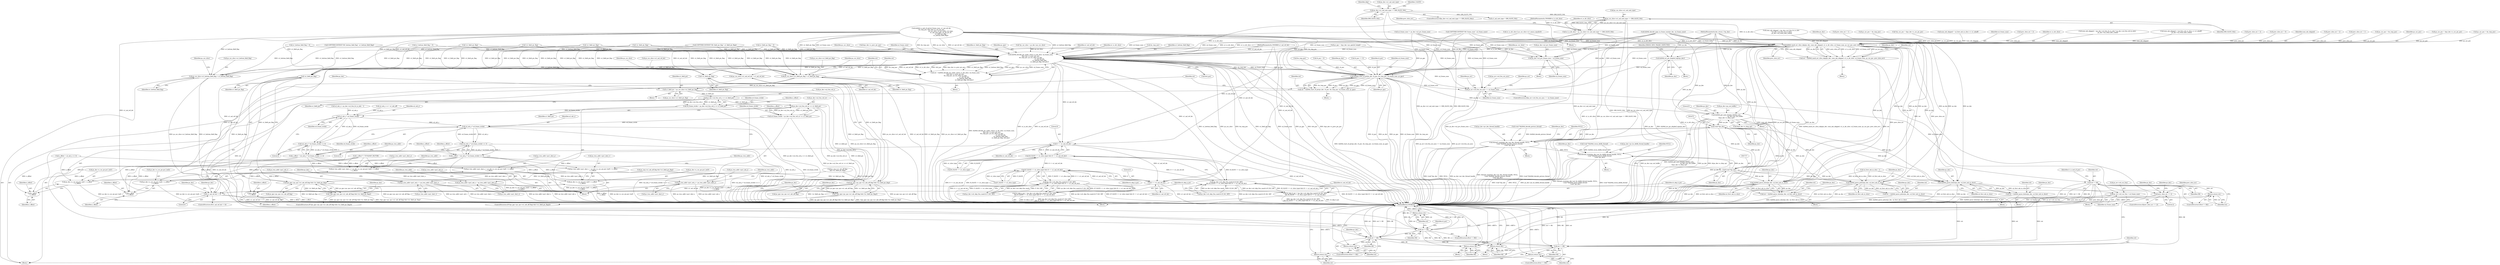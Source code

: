 digraph "0_Android_6c327afb263837bc90760c55c6605b26161a4eb9_0@pointer" {
"1000993" [label="(Call,ps_cur_slice->u1_nal_unit_type == IDR_SLICE_NAL)"];
"1000312" [label="(Call,ps_dec->u1_nal_unit_type == IDR_SLICE_NAL)"];
"1000991" [label="(Call,u1_is_idr_slice = ps_cur_slice->u1_nal_unit_type == IDR_SLICE_NAL)"];
"1001139" [label="(Call,ih264d_mark_err_slice_skip(ps_dec, num_mb_skipped, u1_is_idr_slice, u2_frame_num, ps_cur_poc, prev_slice_err))"];
"1001137" [label="(Call,ret = ih264d_mark_err_slice_skip(ps_dec, num_mb_skipped, u1_is_idr_slice, u2_frame_num, ps_cur_poc, prev_slice_err))"];
"1001222" [label="(Call,ret != OK)"];
"1001225" [label="(Return,return ret;)"];
"1001393" [label="(Call,ret != OK)"];
"1001396" [label="(Return,return ret;)"];
"1001606" [label="(Call,ret != OK)"];
"1001609" [label="(Return,return ret;)"];
"1001857" [label="(Return,return OK;)"];
"1001874" [label="(Return,return OK;)"];
"1002517" [label="(Call,ret != OK)"];
"1002520" [label="(Return,return ret;)"];
"1002604" [label="(Return,return ret;)"];
"1001177" [label="(Call,prev_slice_err == 2)"];
"1001217" [label="(Call,ih264d_err_pic_dispbuf_mgr(ps_dec))"];
"1001270" [label="(Call,ps_dec->u2_prv_frame_num = u2_frame_num)"];
"1001376" [label="(Call,ih264d_decode_pic_order_cnt(u1_is_idr_slice, u2_frame_num,\n &ps_dec->s_prev_pic_poc,\n &s_tmp_poc, ps_cur_slice, ps_pps,\n                                          u1_nal_ref_idc,\n                                          u1_bottom_field_flag,\n                                          u1_field_pic_flag, &i4_poc))"];
"1001374" [label="(Call,ret = ih264d_decode_pic_order_cnt(u1_is_idr_slice, u2_frame_num,\n &ps_dec->s_prev_pic_poc,\n &s_tmp_poc, ps_cur_slice, ps_pps,\n                                          u1_nal_ref_idc,\n                                          u1_bottom_field_flag,\n                                          u1_field_pic_flag, &i4_poc))"];
"1001464" [label="(Call,ps_cur_slice->u1_field_pic_flag = u1_field_pic_flag)"];
"1001908" [label="(Call,u1_field_pic = ps_cur_slice->u1_field_pic_flag)"];
"1001969" [label="(Call,ps_dec->u2_frm_wd_y << u1_field_pic)"];
"1001967" [label="(Call,u4_frame_stride = ps_dec->u2_frm_wd_y << u1_field_pic)"];
"1001982" [label="(Call,u2_mb_y * u4_frame_stride)"];
"1001981" [label="(Call,(u2_mb_y * u4_frame_stride) << 4)"];
"1001979" [label="(Call,y_offset = (u2_mb_y * u4_frame_stride) << 4)"];
"1001986" [label="(Call,ps_trns_addr->pu1_dest_y = ps_dec->s_cur_pic.pu1_buf1 + x_offset\n + y_offset)"];
"1002045" [label="(Call,ps_trns_addr->pu1_mb_y = ps_trns_addr->pu1_dest_y)"];
"1001990" [label="(Call,ps_dec->s_cur_pic.pu1_buf1 + x_offset\n + y_offset)"];
"1001996" [label="(Call,x_offset\n + y_offset)"];
"1002012" [label="(Call,u2_mb_y * u4_frame_stride)"];
"1002011" [label="(Call,(u2_mb_y * u4_frame_stride) << 3)"];
"1002009" [label="(Call,y_offset = (u2_mb_y * u4_frame_stride) << 3)"];
"1002019" [label="(Call,ps_trns_addr->pu1_dest_u = ps_dec->s_cur_pic.pu1_buf2 + x_offset\n + y_offset)"];
"1002052" [label="(Call,ps_trns_addr->pu1_mb_u = ps_trns_addr->pu1_dest_u)"];
"1002023" [label="(Call,ps_dec->s_cur_pic.pu1_buf2 + x_offset\n + y_offset)"];
"1002029" [label="(Call,x_offset\n + y_offset)"];
"1002032" [label="(Call,ps_trns_addr->pu1_dest_v = ps_dec->s_cur_pic.pu1_buf3 + x_offset\n + y_offset)"];
"1002059" [label="(Call,ps_trns_addr->pu1_mb_v = ps_trns_addr->pu1_dest_v)"];
"1002036" [label="(Call,ps_dec->s_cur_pic.pu1_buf3 + x_offset\n + y_offset)"];
"1002042" [label="(Call,x_offset\n + y_offset)"];
"1002001" [label="(Call,ps_dec->u2_frm_wd_uv << u1_field_pic)"];
"1001999" [label="(Call,u4_frame_stride = ps_dec->u2_frm_wd_uv << u1_field_pic)"];
"1001469" [label="(Call,ps_cur_slice->u1_bottom_field_flag = u1_bottom_field_flag)"];
"1001496" [label="(Call,ps_cur_slice->u1_nal_ref_idc = u1_nal_ref_idc)"];
"1001562" [label="(Call,!u1_field_pic_flag)"];
"1001556" [label="(Call,(ps_pps->ps_sps->u1_mb_aff_flag) && (!u1_field_pic_flag))"];
"1001555" [label="(Call,!((ps_pps->ps_sps->u1_mb_aff_flag) && (!u1_field_pic_flag)))"];
"1001579" [label="(Call,!u1_field_pic_flag)"];
"1001573" [label="(Call,(ps_pps->ps_sps->u1_mb_aff_flag) && (!u1_field_pic_flag))"];
"1001572" [label="(Call,!((ps_pps->ps_sps->u1_mb_aff_flag) && (!u1_field_pic_flag)))"];
"1001598" [label="(Call,ih264d_start_of_pic(ps_dec, i4_poc, &s_tmp_poc, u2_frame_num, ps_pps))"];
"1001596" [label="(Call,ret = ih264d_start_of_pic(ps_dec, i4_poc, &s_tmp_poc, u2_frame_num, ps_pps))"];
"1001617" [label="(Call,ih264d_get_next_display_field(ps_dec,\n                                          ps_dec->ps_out_buffer,\n &(ps_dec->s_disp_op)))"];
"1001672" [label="(Call,(void *)ps_dec)"];
"1001664" [label="(Call,ithread_create(ps_dec->pv_dec_thread_handle, NULL,\n (void *)ih264d_decode_picture_thread,\n (void *)ps_dec))"];
"1001708" [label="(Call,ithread_create(ps_dec->pv_bs_deblk_thread_handle, NULL,\n (void *)ih264d_recon_deblk_thread,\n (void *)ps_dec))"];
"1001716" [label="(Call,(void *)ps_dec)"];
"1002421" [label="(Call,ih264d_parse_islice(ps_dec, u2_first_mb_in_slice))"];
"1002419" [label="(Call,ret = ih264d_parse_islice(ps_dec, u2_first_mb_in_slice))"];
"1002456" [label="(Call,ih264d_parse_pslice(ps_dec, u2_first_mb_in_slice))"];
"1002454" [label="(Call,ret = ih264d_parse_pslice(ps_dec, u2_first_mb_in_slice))"];
"1002490" [label="(Call,ih264d_parse_bslice(ps_dec, u2_first_mb_in_slice))"];
"1002488" [label="(Call,ret = ih264d_parse_bslice(ps_dec, u2_first_mb_in_slice))"];
"1001788" [label="(Call,ps_err->u4_frm_sei_sync == u2_frame_num)"];
"1001804" [label="(Call,ps_err->u4_cur_frm = u2_frame_num)"];
"1001824" [label="(Call,0 == u1_nal_ref_idc)"];
"1001820" [label="(Call,(B_SLICE == u1_slice_type) && (0 == u1_nal_ref_idc))"];
"1001814" [label="(Call,(ps_dec->u4_skip_frm_mask & B_SLC_BIT)\n && (B_SLICE == u1_slice_type) && (0 == u1_nal_ref_idc))"];
"1001812" [label="(Call,i4_skip_b_pic = (ps_dec->u4_skip_frm_mask & B_SLC_BIT)\n && (B_SLICE == u1_slice_type) && (0 == u1_nal_ref_idc))"];
"1001835" [label="(Call,(P_SLICE == u1_slice_type) && (0 == u1_nal_ref_idc))"];
"1001829" [label="(Call,(ps_dec->u4_skip_frm_mask & P_SLC_BIT)\n && (P_SLICE == u1_slice_type) && (0 == u1_nal_ref_idc))"];
"1001827" [label="(Call,i4_skip_p_pic = (ps_dec->u4_skip_frm_mask & P_SLC_BIT)\n && (P_SLICE == u1_slice_type) && (0 == u1_nal_ref_idc))"];
"1001839" [label="(Call,0 == u1_nal_ref_idc)"];
"1002523" [label="(Call,u1_nal_ref_idc != 0)"];
"1002421" [label="(Call,ih264d_parse_islice(ps_dec, u2_first_mb_in_slice))"];
"1001135" [label="(Identifier,prev_slice_err)"];
"1001809" [label="(Block,)"];
"1002489" [label="(Identifier,ret)"];
"1001947" [label="(Call,u2_mb_y <<= u1_mb_aff)"];
"1001500" [label="(Identifier,u1_nal_ref_idc)"];
"1001815" [label="(Call,ps_dec->u4_skip_frm_mask & B_SLC_BIT)"];
"1000906" [label="(Call,prev_slice_err = 0)"];
"1001387" [label="(Identifier,u1_nal_ref_idc)"];
"1001571" [label="(ControlStructure,if(!((ps_pps->ps_sps->u1_mb_aff_flag) && (!u1_field_pic_flag))))"];
"1002046" [label="(Call,ps_trns_addr->pu1_mb_y)"];
"1002423" [label="(Identifier,u2_first_mb_in_slice)"];
"1001228" [label="(Identifier,i1_is_end_of_poc)"];
"1002013" [label="(Identifier,u2_mb_y)"];
"1001579" [label="(Call,!u1_field_pic_flag)"];
"1001789" [label="(Call,ps_err->u4_frm_sei_sync)"];
"1002017" [label="(Identifier,x_offset)"];
"1000176" [label="(Call,i4_poc = 0)"];
"1000316" [label="(Identifier,IDR_SLICE_NAL)"];
"1001825" [label="(Literal,0)"];
"1001225" [label="(Return,return ret;)"];
"1001804" [label="(Call,ps_err->u4_cur_frm = u2_frame_num)"];
"1001617" [label="(Call,ih264d_get_next_display_field(ps_dec,\n                                          ps_dec->ps_out_buffer,\n &(ps_dec->s_disp_op)))"];
"1002458" [label="(Identifier,u2_first_mb_in_slice)"];
"1001556" [label="(Call,(ps_pps->ps_sps->u1_mb_aff_flag) && (!u1_field_pic_flag))"];
"1001071" [label="(Call,!u1_field_pic_flag)"];
"1001875" [label="(Identifier,OK)"];
"1001836" [label="(Call,P_SLICE == u1_slice_type)"];
"1001217" [label="(Call,ih264d_err_pic_dispbuf_mgr(ps_dec))"];
"1001908" [label="(Call,u1_field_pic = ps_cur_slice->u1_field_pic_flag)"];
"1001998" [label="(Identifier,y_offset)"];
"1001191" [label="(Identifier,ps_dec)"];
"1001503" [label="(Identifier,ps_cur_slice)"];
"1002036" [label="(Call,ps_dec->s_cur_pic.pu1_buf3 + x_offset\n + y_offset)"];
"1002044" [label="(Identifier,y_offset)"];
"1001377" [label="(Identifier,u1_is_idr_slice)"];
"1001179" [label="(Literal,2)"];
"1002009" [label="(Call,y_offset = (u2_mb_y * u4_frame_stride) << 3)"];
"1002516" [label="(ControlStructure,if(ret != OK))"];
"1000319" [label="(Identifier,skip)"];
"1001141" [label="(Identifier,num_mb_skipped)"];
"1000507" [label="(Call,u1_is_idr_slice || ps_cur_slice->u1_mmco_equalto5)"];
"1001106" [label="(Call,prev_slice_err = 2)"];
"1001009" [label="(Call,prev_slice_err = 1)"];
"1001374" [label="(Call,ret = ih264d_decode_pic_order_cnt(u1_is_idr_slice, u2_frame_num,\n &ps_dec->s_prev_pic_poc,\n &s_tmp_poc, ps_cur_slice, ps_pps,\n                                          u1_nal_ref_idc,\n                                          u1_bottom_field_flag,\n                                          u1_field_pic_flag, &i4_poc))"];
"1001596" [label="(Call,ret = ih264d_start_of_pic(ps_dec, i4_poc, &s_tmp_poc, u2_frame_num, ps_pps))"];
"1001913" [label="(Block,)"];
"1002045" [label="(Call,ps_trns_addr->pu1_mb_y = ps_trns_addr->pu1_dest_y)"];
"1001091" [label="(Call,ps_cur_poc = &s_tmp_poc)"];
"1001177" [label="(Call,prev_slice_err == 2)"];
"1001839" [label="(Call,0 == u1_nal_ref_idc)"];
"1002605" [label="(Identifier,ret)"];
"1002454" [label="(Call,ret = ih264d_parse_pslice(ps_dec, u2_first_mb_in_slice))"];
"1002023" [label="(Call,ps_dec->s_cur_pic.pu1_buf2 + x_offset\n + y_offset)"];
"1002030" [label="(Identifier,x_offset)"];
"1002016" [label="(Call,x_offset *= YUV420SP_FACTOR)"];
"1002031" [label="(Identifier,y_offset)"];
"1001597" [label="(Identifier,ret)"];
"1001813" [label="(Identifier,i4_skip_b_pic)"];
"1001821" [label="(Call,B_SLICE == u1_slice_type)"];
"1002037" [label="(Call,ps_dec->s_cur_pic.pu1_buf3)"];
"1002606" [label="(MethodReturn,WORD32)"];
"1001574" [label="(Call,ps_pps->ps_sps->u1_mb_aff_flag)"];
"1001792" [label="(Identifier,u2_frame_num)"];
"1001609" [label="(Return,return ret;)"];
"1001599" [label="(Identifier,ps_dec)"];
"1001277" [label="(Identifier,ps_cur_slice)"];
"1001990" [label="(Call,ps_dec->s_cur_pic.pu1_buf1 + x_offset\n + y_offset)"];
"1002033" [label="(Call,ps_trns_addr->pu1_dest_v)"];
"1001718" [label="(Identifier,ps_dec)"];
"1001573" [label="(Call,(ps_pps->ps_sps->u1_mb_aff_flag) && (!u1_field_pic_flag))"];
"1001982" [label="(Call,u2_mb_y * u4_frame_stride)"];
"1002043" [label="(Identifier,x_offset)"];
"1000313" [label="(Call,ps_dec->u1_nal_unit_type)"];
"1001144" [label="(Identifier,ps_cur_poc)"];
"1001861" [label="(Block,)"];
"1002518" [label="(Identifier,ret)"];
"1000524" [label="(Call,ih264d_decode_gaps_in_frame_num(ps_dec, u2_frame_num))"];
"1001604" [label="(Identifier,ps_pps)"];
"1001628" [label="(Literal,0)"];
"1000985" [label="(Call,ps_cur_poc = &ps_dec->s_cur_pic_poc)"];
"1001373" [label="(Block,)"];
"1001672" [label="(Call,(void *)ps_dec)"];
"1001985" [label="(Literal,4)"];
"1001017" [label="(Call,ps_cur_poc = &s_tmp_poc)"];
"1001078" [label="(Call,num_mb_skipped = (ps_dec->u2_frm_ht_in_mbs\n * ps_dec->u2_frm_wd_in_mbs)\n - ps_dec->u2_total_mbs_coded)"];
"1000311" [label="(ControlStructure,if(ps_dec->u1_nal_unit_type == IDR_SLICE_NAL))"];
"1002069" [label="(Identifier,ps_dec)"];
"1002461" [label="(Identifier,ps_dec)"];
"1001826" [label="(Identifier,u1_nal_ref_idc)"];
"1001473" [label="(Identifier,u1_bottom_field_flag)"];
"1001562" [label="(Call,!u1_field_pic_flag)"];
"1002525" [label="(Literal,0)"];
"1001223" [label="(Identifier,ret)"];
"1001979" [label="(Call,y_offset = (u2_mb_y * u4_frame_stride) << 4)"];
"1001709" [label="(Call,ps_dec->pv_bs_deblk_thread_handle)"];
"1002551" [label="(Identifier,ps_dec)"];
"1001780" [label="(Block,)"];
"1001788" [label="(Call,ps_err->u4_frm_sei_sync == u2_frame_num)"];
"1001830" [label="(Call,ps_dec->u4_skip_frm_mask & P_SLC_BIT)"];
"1001271" [label="(Call,ps_dec->u2_prv_frame_num)"];
"1001606" [label="(Call,ret != OK)"];
"1001383" [label="(Call,&s_tmp_poc)"];
"1001999" [label="(Call,u4_frame_stride = ps_dec->u2_frm_wd_uv << u1_field_pic)"];
"1001708" [label="(Call,ithread_create(ps_dec->pv_bs_deblk_thread_handle, NULL,\n (void *)ih264d_recon_deblk_thread,\n (void *)ps_dec))"];
"1001216" [label="(Block,)"];
"1001496" [label="(Call,ps_cur_slice->u1_nal_ref_idc = u1_nal_ref_idc)"];
"1001664" [label="(Call,ithread_create(ps_dec->pv_dec_thread_handle, NULL,\n (void *)ih264d_decode_picture_thread,\n (void *)ps_dec))"];
"1000156" [label="(MethodParameterIn,UWORD8 u1_nal_ref_idc)"];
"1000655" [label="(Call,u1_bottom_field_flag = 0)"];
"1001618" [label="(Identifier,ps_dec)"];
"1002049" [label="(Call,ps_trns_addr->pu1_dest_y)"];
"1001140" [label="(Identifier,ps_dec)"];
"1001390" [label="(Call,&i4_poc)"];
"1000904" [label="(Call,!u1_field_pic_flag)"];
"1002024" [label="(Call,ps_dec->s_cur_pic.pu1_buf2)"];
"1000947" [label="(Call,prev_slice_err = 1)"];
"1001983" [label="(Identifier,u2_mb_y)"];
"1001118" [label="(Call,ps_cur_poc = &s_tmp_poc)"];
"1001563" [label="(Identifier,u1_field_pic_flag)"];
"1001393" [label="(Call,ret != OK)"];
"1002001" [label="(Call,ps_dec->u2_frm_wd_uv << u1_field_pic)"];
"1001981" [label="(Call,(u2_mb_y * u4_frame_stride) << 4)"];
"1001067" [label="(Call,ps_seq->u1_mb_aff_flag\n && (!u1_field_pic_flag))"];
"1000918" [label="(Call,u2_frame_num != ps_dec->u2_prv_frame_num)"];
"1002239" [label="(Call,u2_first_mb_in_slice - 1)"];
"1001176" [label="(ControlStructure,if(prev_slice_err == 2))"];
"1001894" [label="(Block,)"];
"1001980" [label="(Identifier,y_offset)"];
"1001149" [label="(Identifier,ps_dec)"];
"1002524" [label="(Identifier,u1_nal_ref_idc)"];
"1002053" [label="(Call,ps_trns_addr->pu1_mb_u)"];
"1002492" [label="(Identifier,u2_first_mb_in_slice)"];
"1001835" [label="(Call,(P_SLICE == u1_slice_type) && (0 == u1_nal_ref_idc))"];
"1001145" [label="(Identifier,prev_slice_err)"];
"1002010" [label="(Identifier,y_offset)"];
"1000652" [label="(Call,u1_field_pic_flag = 0)"];
"1001410" [label="(Call,i4_poc == 0)"];
"1001139" [label="(Call,ih264d_mark_err_slice_skip(ps_dec, num_mb_skipped, u1_is_idr_slice, u2_frame_num, ps_cur_poc, prev_slice_err))"];
"1002032" [label="(Call,ps_trns_addr->pu1_dest_v = ps_dec->s_cur_pic.pu1_buf3 + x_offset\n + y_offset)"];
"1002029" [label="(Call,x_offset\n + y_offset)"];
"1001677" [label="(Identifier,ps_dec)"];
"1001400" [label="(Identifier,i4_poc)"];
"1002519" [label="(Identifier,OK)"];
"1001566" [label="(Identifier,ps_dec)"];
"1000813" [label="(Call,!u1_field_pic_flag)"];
"1002056" [label="(Call,ps_trns_addr->pu1_dest_u)"];
"1001270" [label="(Call,ps_dec->u2_prv_frame_num = u2_frame_num)"];
"1001376" [label="(Call,ih264d_decode_pic_order_cnt(u1_is_idr_slice, u2_frame_num,\n &ps_dec->s_prev_pic_poc,\n &s_tmp_poc, ps_cur_slice, ps_pps,\n                                          u1_nal_ref_idc,\n                                          u1_bottom_field_flag,\n                                          u1_field_pic_flag, &i4_poc))"];
"1000994" [label="(Call,ps_cur_slice->u1_nal_unit_type)"];
"1002015" [label="(Literal,3)"];
"1001470" [label="(Call,ps_cur_slice->u1_bottom_field_flag)"];
"1000900" [label="(Call,ps_seq->u1_mb_aff_flag && (!u1_field_pic_flag))"];
"1001572" [label="(Call,!((ps_pps->ps_sps->u1_mb_aff_flag) && (!u1_field_pic_flag)))"];
"1002488" [label="(Call,ret = ih264d_parse_bslice(ps_dec, u2_first_mb_in_slice))"];
"1001668" [label="(Identifier,NULL)"];
"1002428" [label="(Identifier,ps_dec)"];
"1001226" [label="(Identifier,ret)"];
"1001957" [label="(Call,u2_mb_y > ps_dec->u2_frm_ht_in_mbs - 1)"];
"1002059" [label="(Call,ps_trns_addr->pu1_mb_v = ps_trns_addr->pu1_dest_v)"];
"1001388" [label="(Identifier,u1_bottom_field_flag)"];
"1001600" [label="(Identifier,i4_poc)"];
"1001610" [label="(Identifier,ret)"];
"1001986" [label="(Call,ps_trns_addr->pu1_dest_y = ps_dec->s_cur_pic.pu1_buf1 + x_offset\n + y_offset)"];
"1001969" [label="(Call,ps_dec->u2_frm_wd_y << u1_field_pic)"];
"1001385" [label="(Identifier,ps_cur_slice)"];
"1001468" [label="(Identifier,u1_field_pic_flag)"];
"1002005" [label="(Identifier,u1_field_pic)"];
"1001665" [label="(Call,ps_dec->pv_dec_thread_handle)"];
"1001605" [label="(ControlStructure,if(ret != OK))"];
"1002521" [label="(Identifier,ret)"];
"1002419" [label="(Call,ret = ih264d_parse_islice(ps_dec, u2_first_mb_in_slice))"];
"1000638" [label="(Call,COPYTHECONTEXT(\"SH: bottom_field_flag\", u1_bottom_field_flag))"];
"1002495" [label="(Identifier,ps_dec)"];
"1001607" [label="(Identifier,ret)"];
"1001622" [label="(Call,&(ps_dec->s_disp_op))"];
"1002491" [label="(Identifier,ps_dec)"];
"1002522" [label="(ControlStructure,if(u1_nal_ref_idc != 0))"];
"1000753" [label="(Call,!u1_field_pic_flag)"];
"1001616" [label="(Block,)"];
"1001619" [label="(Call,ps_dec->ps_out_buffer)"];
"1001465" [label="(Call,ps_cur_slice->u1_field_pic_flag)"];
"1000475" [label="(Call,*ps_cur_poc = &ps_dec->s_cur_pic_poc)"];
"1001805" [label="(Call,ps_err->u4_cur_frm)"];
"1001497" [label="(Call,ps_cur_slice->u1_nal_ref_idc)"];
"1002531" [label="(Identifier,ps_dec)"];
"1001269" [label="(Block,)"];
"1000412" [label="(Call,ps_pps = &ps_dec->ps_pps[u4_temp])"];
"1001975" [label="(Identifier,x_offset)"];
"1001012" [label="(Call,num_mb_skipped = u2_first_mb_in_slice << u1_mbaff)"];
"1001910" [label="(Call,ps_cur_slice->u1_field_pic_flag)"];
"1000671" [label="(Call,u1_nal_unit_type = IDR_SLICE_NAL)"];
"1001974" [label="(Call,x_offset = u2_mb_x << 4)"];
"1001379" [label="(Call,&ps_dec->s_prev_pic_poc)"];
"1000621" [label="(Call,u1_bottom_field_flag = 0)"];
"1001702" [label="(Block,)"];
"1001968" [label="(Identifier,u4_frame_stride)"];
"1001476" [label="(Identifier,ps_cur_slice)"];
"1001274" [label="(Identifier,u2_frame_num)"];
"1000312" [label="(Call,ps_dec->u1_nal_unit_type == IDR_SLICE_NAL)"];
"1001984" [label="(Identifier,u4_frame_stride)"];
"1001824" [label="(Call,0 == u1_nal_ref_idc)"];
"1001796" [label="(Identifier,ps_err)"];
"1000454" [label="(Call,COPYTHECONTEXT(\"SH: frame_num\", u2_frame_num))"];
"1001874" [label="(Return,return OK;)"];
"1001829" [label="(Call,(ps_dec->u4_skip_frm_mask & P_SLC_BIT)\n && (P_SLICE == u1_slice_type) && (0 == u1_nal_ref_idc))"];
"1000330" [label="(Identifier,I_SLICE)"];
"1001580" [label="(Identifier,u1_field_pic_flag)"];
"1001138" [label="(Identifier,ret)"];
"1001378" [label="(Identifier,u2_frame_num)"];
"1001583" [label="(Identifier,ps_dec)"];
"1001712" [label="(Identifier,NULL)"];
"1002446" [label="(Block,)"];
"1001991" [label="(Call,ps_dec->s_cur_pic.pu1_buf1)"];
"1001608" [label="(Identifier,OK)"];
"1002052" [label="(Call,ps_trns_addr->pu1_mb_u = ps_trns_addr->pu1_dest_u)"];
"1002422" [label="(Identifier,ps_dec)"];
"1002455" [label="(Identifier,ret)"];
"1002034" [label="(Identifier,ps_trns_addr)"];
"1002420" [label="(Identifier,ret)"];
"1001663" [label="(Block,)"];
"1001721" [label="(Identifier,ps_dec)"];
"1001828" [label="(Identifier,i4_skip_p_pic)"];
"1001841" [label="(Identifier,u1_nal_ref_idc)"];
"1001970" [label="(Call,ps_dec->u2_frm_wd_y)"];
"1002012" [label="(Call,u2_mb_y * u4_frame_stride)"];
"1002457" [label="(Identifier,ps_dec)"];
"1001595" [label="(Block,)"];
"1001603" [label="(Identifier,u2_frame_num)"];
"1001143" [label="(Identifier,u2_frame_num)"];
"1002000" [label="(Identifier,u4_frame_stride)"];
"1002020" [label="(Call,ps_trns_addr->pu1_dest_u)"];
"1001588" [label="(Identifier,ps_dec)"];
"1001909" [label="(Identifier,u1_field_pic)"];
"1000952" [label="(Call,prev_slice_err = 2)"];
"1001787" [label="(ControlStructure,if(ps_err->u4_frm_sei_sync == u2_frame_num))"];
"1001808" [label="(Identifier,u2_frame_num)"];
"1001812" [label="(Call,i4_skip_b_pic = (ps_dec->u4_skip_frm_mask & B_SLC_BIT)\n && (B_SLICE == u1_slice_type) && (0 == u1_nal_ref_idc))"];
"1001392" [label="(ControlStructure,if(ret != OK))"];
"1001137" [label="(Call,ret = ih264d_mark_err_slice_skip(ps_dec, num_mb_skipped, u1_is_idr_slice, u2_frame_num, ps_cur_poc, prev_slice_err))"];
"1001557" [label="(Call,ps_pps->ps_sps->u1_mb_aff_flag)"];
"1001973" [label="(Identifier,u1_field_pic)"];
"1001220" [label="(Identifier,ERROR_NEW_FRAME_EXPECTED)"];
"1002007" [label="(Identifier,x_offset)"];
"1001142" [label="(Identifier,u1_is_idr_slice)"];
"1002054" [label="(Identifier,ps_trns_addr)"];
"1001806" [label="(Identifier,ps_err)"];
"1001395" [label="(Identifier,OK)"];
"1002517" [label="(Call,ret != OK)"];
"1001997" [label="(Identifier,x_offset)"];
"1001469" [label="(Call,ps_cur_slice->u1_bottom_field_flag = u1_bottom_field_flag)"];
"1001713" [label="(Call,(void *)ih264d_recon_deblk_thread)"];
"1001827" [label="(Call,i4_skip_p_pic = (ps_dec->u4_skip_frm_mask & P_SLC_BIT)\n && (P_SLICE == u1_slice_type) && (0 == u1_nal_ref_idc))"];
"1001843" [label="(Identifier,i4_skip_b_pic)"];
"1001136" [label="(Block,)"];
"1001840" [label="(Literal,0)"];
"1000992" [label="(Identifier,u1_is_idr_slice)"];
"1001221" [label="(ControlStructure,if(ret != OK))"];
"1000155" [label="(MethodParameterIn,UWORD8 u1_is_idr_slice)"];
"1002060" [label="(Call,ps_trns_addr->pu1_mb_v)"];
"1002490" [label="(Call,ih264d_parse_bslice(ps_dec, u2_first_mb_in_slice))"];
"1002002" [label="(Call,ps_dec->u2_frm_wd_uv)"];
"1001464" [label="(Call,ps_cur_slice->u1_field_pic_flag = u1_field_pic_flag)"];
"1001716" [label="(Call,(void *)ps_dec)"];
"1001178" [label="(Identifier,prev_slice_err)"];
"1000618" [label="(Call,COPYTHECONTEXT(\"SH: field_pic_flag\", u1_field_pic_flag))"];
"1000991" [label="(Call,u1_is_idr_slice = ps_cur_slice->u1_nal_unit_type == IDR_SLICE_NAL)"];
"1000972" [label="(Call,num_mb_skipped = (ps_dec->u2_frm_ht_in_mbs * ps_dec->u2_frm_wd_in_mbs)\n - ps_dec->u2_total_mbs_coded)"];
"1001555" [label="(Call,!((ps_pps->ps_sps->u1_mb_aff_flag) && (!u1_field_pic_flag)))"];
"1001814" [label="(Call,(ps_dec->u4_skip_frm_mask & B_SLC_BIT)\n && (B_SLICE == u1_slice_type) && (0 == u1_nal_ref_idc))"];
"1001224" [label="(Identifier,OK)"];
"1000157" [label="(MethodParameterIn,dec_struct_t *ps_dec)"];
"1000873" [label="(Call,ih264d_is_end_of_pic(u2_frame_num, u1_nal_ref_idc,\n &s_tmp_poc, &ps_dec->s_cur_pic_poc,\n                                            ps_cur_slice, u1_pic_order_cnt_type,\n                                            u1_nal_unit_type, u4_idr_pic_id,\n                                            u1_field_pic_flag,\n                                            u1_bottom_field_flag))"];
"1001598" [label="(Call,ih264d_start_of_pic(ps_dec, i4_poc, &s_tmp_poc, u2_frame_num, ps_pps))"];
"1001109" [label="(Call,num_mb_skipped = (u2_first_mb_in_slice << u1_mbaff)\n - ps_dec->u2_total_mbs_coded)"];
"1001858" [label="(Identifier,OK)"];
"1001920" [label="(Identifier,ps_dec)"];
"1001674" [label="(Identifier,ps_dec)"];
"1002047" [label="(Identifier,ps_trns_addr)"];
"1001218" [label="(Identifier,ps_dec)"];
"1001389" [label="(Identifier,u1_field_pic_flag)"];
"1001987" [label="(Call,ps_trns_addr->pu1_dest_y)"];
"1000158" [label="(Block,)"];
"1000993" [label="(Call,ps_cur_slice->u1_nal_unit_type == IDR_SLICE_NAL)"];
"1001183" [label="(Identifier,ps_dec)"];
"1002019" [label="(Call,ps_trns_addr->pu1_dest_u = ps_dec->s_cur_pic.pu1_buf2 + x_offset\n + y_offset)"];
"1001613" [label="(Identifier,ps_dec)"];
"1002456" [label="(Call,ih264d_parse_pslice(ps_dec, u2_first_mb_in_slice))"];
"1002014" [label="(Identifier,u4_frame_stride)"];
"1002523" [label="(Call,u1_nal_ref_idc != 0)"];
"1002042" [label="(Call,x_offset\n + y_offset)"];
"1001075" [label="(Call,prev_slice_err = 2)"];
"1001857" [label="(Return,return OK;)"];
"1001988" [label="(Identifier,ps_trns_addr)"];
"1001375" [label="(Identifier,ret)"];
"1001222" [label="(Call,ret != OK)"];
"1001554" [label="(ControlStructure,if(!((ps_pps->ps_sps->u1_mb_aff_flag) && (!u1_field_pic_flag))))"];
"1001844" [label="(Block,)"];
"1001820" [label="(Call,(B_SLICE == u1_slice_type) && (0 == u1_nal_ref_idc))"];
"1002061" [label="(Identifier,ps_trns_addr)"];
"1001601" [label="(Call,&s_tmp_poc)"];
"1000997" [label="(Identifier,IDR_SLICE_NAL)"];
"1002604" [label="(Return,return ret;)"];
"1002411" [label="(Block,)"];
"1002063" [label="(Call,ps_trns_addr->pu1_dest_v)"];
"1002011" [label="(Call,(u2_mb_y * u4_frame_stride) << 3)"];
"1001471" [label="(Identifier,ps_cur_slice)"];
"1001669" [label="(Call,(void *)ih264d_decode_picture_thread)"];
"1001386" [label="(Identifier,ps_pps)"];
"1001967" [label="(Call,u4_frame_stride = ps_dec->u2_frm_wd_y << u1_field_pic)"];
"1001996" [label="(Call,x_offset\n + y_offset)"];
"1001397" [label="(Identifier,ret)"];
"1001396" [label="(Return,return ret;)"];
"1002520" [label="(Return,return ret;)"];
"1000168" [label="(Call,*ps_cur_slice = ps_dec->ps_cur_slice)"];
"1002480" [label="(Block,)"];
"1000936" [label="(Block,)"];
"1001394" [label="(Identifier,ret)"];
"1000993" -> "1000991"  [label="AST: "];
"1000993" -> "1000997"  [label="CFG: "];
"1000994" -> "1000993"  [label="AST: "];
"1000997" -> "1000993"  [label="AST: "];
"1000991" -> "1000993"  [label="CFG: "];
"1000993" -> "1002606"  [label="DDG: IDR_SLICE_NAL"];
"1000993" -> "1002606"  [label="DDG: ps_cur_slice->u1_nal_unit_type"];
"1000993" -> "1000991"  [label="DDG: ps_cur_slice->u1_nal_unit_type"];
"1000993" -> "1000991"  [label="DDG: IDR_SLICE_NAL"];
"1000312" -> "1000993"  [label="DDG: IDR_SLICE_NAL"];
"1000312" -> "1000311"  [label="AST: "];
"1000312" -> "1000316"  [label="CFG: "];
"1000313" -> "1000312"  [label="AST: "];
"1000316" -> "1000312"  [label="AST: "];
"1000319" -> "1000312"  [label="CFG: "];
"1000330" -> "1000312"  [label="CFG: "];
"1000312" -> "1002606"  [label="DDG: ps_dec->u1_nal_unit_type == IDR_SLICE_NAL"];
"1000312" -> "1002606"  [label="DDG: IDR_SLICE_NAL"];
"1000312" -> "1002606"  [label="DDG: ps_dec->u1_nal_unit_type"];
"1000312" -> "1000671"  [label="DDG: IDR_SLICE_NAL"];
"1000991" -> "1000936"  [label="AST: "];
"1000992" -> "1000991"  [label="AST: "];
"1001135" -> "1000991"  [label="CFG: "];
"1000991" -> "1002606"  [label="DDG: ps_cur_slice->u1_nal_unit_type == IDR_SLICE_NAL"];
"1000991" -> "1002606"  [label="DDG: u1_is_idr_slice"];
"1000155" -> "1000991"  [label="DDG: u1_is_idr_slice"];
"1000991" -> "1001139"  [label="DDG: u1_is_idr_slice"];
"1000991" -> "1001376"  [label="DDG: u1_is_idr_slice"];
"1001139" -> "1001137"  [label="AST: "];
"1001139" -> "1001145"  [label="CFG: "];
"1001140" -> "1001139"  [label="AST: "];
"1001141" -> "1001139"  [label="AST: "];
"1001142" -> "1001139"  [label="AST: "];
"1001143" -> "1001139"  [label="AST: "];
"1001144" -> "1001139"  [label="AST: "];
"1001145" -> "1001139"  [label="AST: "];
"1001137" -> "1001139"  [label="CFG: "];
"1001139" -> "1002606"  [label="DDG: ps_dec"];
"1001139" -> "1002606"  [label="DDG: prev_slice_err"];
"1001139" -> "1002606"  [label="DDG: u1_is_idr_slice"];
"1001139" -> "1002606"  [label="DDG: num_mb_skipped"];
"1001139" -> "1002606"  [label="DDG: ps_cur_poc"];
"1001139" -> "1002606"  [label="DDG: u2_frame_num"];
"1001139" -> "1001137"  [label="DDG: prev_slice_err"];
"1001139" -> "1001137"  [label="DDG: u1_is_idr_slice"];
"1001139" -> "1001137"  [label="DDG: u2_frame_num"];
"1001139" -> "1001137"  [label="DDG: ps_cur_poc"];
"1001139" -> "1001137"  [label="DDG: num_mb_skipped"];
"1001139" -> "1001137"  [label="DDG: ps_dec"];
"1000524" -> "1001139"  [label="DDG: ps_dec"];
"1000524" -> "1001139"  [label="DDG: u2_frame_num"];
"1000157" -> "1001139"  [label="DDG: ps_dec"];
"1001109" -> "1001139"  [label="DDG: num_mb_skipped"];
"1000972" -> "1001139"  [label="DDG: num_mb_skipped"];
"1001012" -> "1001139"  [label="DDG: num_mb_skipped"];
"1001078" -> "1001139"  [label="DDG: num_mb_skipped"];
"1000507" -> "1001139"  [label="DDG: u1_is_idr_slice"];
"1000155" -> "1001139"  [label="DDG: u1_is_idr_slice"];
"1000873" -> "1001139"  [label="DDG: u2_frame_num"];
"1000918" -> "1001139"  [label="DDG: u2_frame_num"];
"1000454" -> "1001139"  [label="DDG: u2_frame_num"];
"1001091" -> "1001139"  [label="DDG: ps_cur_poc"];
"1000985" -> "1001139"  [label="DDG: ps_cur_poc"];
"1001118" -> "1001139"  [label="DDG: ps_cur_poc"];
"1000475" -> "1001139"  [label="DDG: ps_cur_poc"];
"1001017" -> "1001139"  [label="DDG: ps_cur_poc"];
"1000952" -> "1001139"  [label="DDG: prev_slice_err"];
"1000906" -> "1001139"  [label="DDG: prev_slice_err"];
"1000947" -> "1001139"  [label="DDG: prev_slice_err"];
"1001106" -> "1001139"  [label="DDG: prev_slice_err"];
"1001075" -> "1001139"  [label="DDG: prev_slice_err"];
"1001009" -> "1001139"  [label="DDG: prev_slice_err"];
"1001139" -> "1001177"  [label="DDG: prev_slice_err"];
"1001139" -> "1001217"  [label="DDG: ps_dec"];
"1001139" -> "1001270"  [label="DDG: u2_frame_num"];
"1001139" -> "1001376"  [label="DDG: u1_is_idr_slice"];
"1001139" -> "1001376"  [label="DDG: u2_frame_num"];
"1001139" -> "1001598"  [label="DDG: ps_dec"];
"1001139" -> "1001598"  [label="DDG: u2_frame_num"];
"1001139" -> "1001617"  [label="DDG: ps_dec"];
"1001139" -> "1001788"  [label="DDG: u2_frame_num"];
"1001139" -> "1002421"  [label="DDG: ps_dec"];
"1001139" -> "1002456"  [label="DDG: ps_dec"];
"1001139" -> "1002490"  [label="DDG: ps_dec"];
"1001137" -> "1001136"  [label="AST: "];
"1001138" -> "1001137"  [label="AST: "];
"1001149" -> "1001137"  [label="CFG: "];
"1001137" -> "1002606"  [label="DDG: ih264d_mark_err_slice_skip(ps_dec, num_mb_skipped, u1_is_idr_slice, u2_frame_num, ps_cur_poc, prev_slice_err)"];
"1001137" -> "1002606"  [label="DDG: ret"];
"1001137" -> "1001222"  [label="DDG: ret"];
"1001222" -> "1001221"  [label="AST: "];
"1001222" -> "1001224"  [label="CFG: "];
"1001223" -> "1001222"  [label="AST: "];
"1001224" -> "1001222"  [label="AST: "];
"1001226" -> "1001222"  [label="CFG: "];
"1001228" -> "1001222"  [label="CFG: "];
"1001222" -> "1002606"  [label="DDG: ret"];
"1001222" -> "1002606"  [label="DDG: ret != OK"];
"1001222" -> "1002606"  [label="DDG: OK"];
"1001222" -> "1001225"  [label="DDG: ret"];
"1001222" -> "1001393"  [label="DDG: OK"];
"1001222" -> "1001606"  [label="DDG: OK"];
"1001222" -> "1001857"  [label="DDG: OK"];
"1001222" -> "1001874"  [label="DDG: OK"];
"1001222" -> "1002517"  [label="DDG: OK"];
"1001225" -> "1001221"  [label="AST: "];
"1001225" -> "1001226"  [label="CFG: "];
"1001226" -> "1001225"  [label="AST: "];
"1002606" -> "1001225"  [label="CFG: "];
"1001225" -> "1002606"  [label="DDG: <RET>"];
"1001226" -> "1001225"  [label="DDG: ret"];
"1001393" -> "1001392"  [label="AST: "];
"1001393" -> "1001395"  [label="CFG: "];
"1001394" -> "1001393"  [label="AST: "];
"1001395" -> "1001393"  [label="AST: "];
"1001397" -> "1001393"  [label="CFG: "];
"1001400" -> "1001393"  [label="CFG: "];
"1001393" -> "1002606"  [label="DDG: ret != OK"];
"1001393" -> "1002606"  [label="DDG: ret"];
"1001393" -> "1002606"  [label="DDG: OK"];
"1001374" -> "1001393"  [label="DDG: ret"];
"1001393" -> "1001396"  [label="DDG: ret"];
"1001393" -> "1001606"  [label="DDG: OK"];
"1001393" -> "1001857"  [label="DDG: OK"];
"1001393" -> "1001874"  [label="DDG: OK"];
"1001393" -> "1002517"  [label="DDG: OK"];
"1001396" -> "1001392"  [label="AST: "];
"1001396" -> "1001397"  [label="CFG: "];
"1001397" -> "1001396"  [label="AST: "];
"1002606" -> "1001396"  [label="CFG: "];
"1001396" -> "1002606"  [label="DDG: <RET>"];
"1001397" -> "1001396"  [label="DDG: ret"];
"1001606" -> "1001605"  [label="AST: "];
"1001606" -> "1001608"  [label="CFG: "];
"1001607" -> "1001606"  [label="AST: "];
"1001608" -> "1001606"  [label="AST: "];
"1001610" -> "1001606"  [label="CFG: "];
"1001613" -> "1001606"  [label="CFG: "];
"1001606" -> "1002606"  [label="DDG: ret"];
"1001606" -> "1002606"  [label="DDG: ret != OK"];
"1001606" -> "1002606"  [label="DDG: OK"];
"1001596" -> "1001606"  [label="DDG: ret"];
"1001606" -> "1001609"  [label="DDG: ret"];
"1001606" -> "1001857"  [label="DDG: OK"];
"1001606" -> "1001874"  [label="DDG: OK"];
"1001606" -> "1002517"  [label="DDG: OK"];
"1001609" -> "1001605"  [label="AST: "];
"1001609" -> "1001610"  [label="CFG: "];
"1001610" -> "1001609"  [label="AST: "];
"1002606" -> "1001609"  [label="CFG: "];
"1001609" -> "1002606"  [label="DDG: <RET>"];
"1001610" -> "1001609"  [label="DDG: ret"];
"1001857" -> "1001844"  [label="AST: "];
"1001857" -> "1001858"  [label="CFG: "];
"1001858" -> "1001857"  [label="AST: "];
"1002606" -> "1001857"  [label="CFG: "];
"1001857" -> "1002606"  [label="DDG: <RET>"];
"1001858" -> "1001857"  [label="DDG: OK"];
"1001874" -> "1001861"  [label="AST: "];
"1001874" -> "1001875"  [label="CFG: "];
"1001875" -> "1001874"  [label="AST: "];
"1002606" -> "1001874"  [label="CFG: "];
"1001874" -> "1002606"  [label="DDG: <RET>"];
"1001875" -> "1001874"  [label="DDG: OK"];
"1002517" -> "1002516"  [label="AST: "];
"1002517" -> "1002519"  [label="CFG: "];
"1002518" -> "1002517"  [label="AST: "];
"1002519" -> "1002517"  [label="AST: "];
"1002521" -> "1002517"  [label="CFG: "];
"1002524" -> "1002517"  [label="CFG: "];
"1002517" -> "1002606"  [label="DDG: OK"];
"1002517" -> "1002606"  [label="DDG: ret"];
"1002517" -> "1002606"  [label="DDG: ret != OK"];
"1002419" -> "1002517"  [label="DDG: ret"];
"1002488" -> "1002517"  [label="DDG: ret"];
"1002454" -> "1002517"  [label="DDG: ret"];
"1002517" -> "1002520"  [label="DDG: ret"];
"1002517" -> "1002604"  [label="DDG: ret"];
"1002520" -> "1002516"  [label="AST: "];
"1002520" -> "1002521"  [label="CFG: "];
"1002521" -> "1002520"  [label="AST: "];
"1002606" -> "1002520"  [label="CFG: "];
"1002520" -> "1002606"  [label="DDG: <RET>"];
"1002521" -> "1002520"  [label="DDG: ret"];
"1002604" -> "1000158"  [label="AST: "];
"1002604" -> "1002605"  [label="CFG: "];
"1002605" -> "1002604"  [label="AST: "];
"1002606" -> "1002604"  [label="CFG: "];
"1002604" -> "1002606"  [label="DDG: <RET>"];
"1002605" -> "1002604"  [label="DDG: ret"];
"1001177" -> "1001176"  [label="AST: "];
"1001177" -> "1001179"  [label="CFG: "];
"1001178" -> "1001177"  [label="AST: "];
"1001179" -> "1001177"  [label="AST: "];
"1001183" -> "1001177"  [label="CFG: "];
"1001191" -> "1001177"  [label="CFG: "];
"1001177" -> "1002606"  [label="DDG: prev_slice_err == 2"];
"1001177" -> "1002606"  [label="DDG: prev_slice_err"];
"1001217" -> "1001216"  [label="AST: "];
"1001217" -> "1001218"  [label="CFG: "];
"1001218" -> "1001217"  [label="AST: "];
"1001220" -> "1001217"  [label="CFG: "];
"1001217" -> "1002606"  [label="DDG: ps_dec"];
"1001217" -> "1002606"  [label="DDG: ih264d_err_pic_dispbuf_mgr(ps_dec)"];
"1000157" -> "1001217"  [label="DDG: ps_dec"];
"1001270" -> "1001269"  [label="AST: "];
"1001270" -> "1001274"  [label="CFG: "];
"1001271" -> "1001270"  [label="AST: "];
"1001274" -> "1001270"  [label="AST: "];
"1001277" -> "1001270"  [label="CFG: "];
"1001270" -> "1002606"  [label="DDG: ps_dec->u2_prv_frame_num"];
"1000873" -> "1001270"  [label="DDG: u2_frame_num"];
"1000918" -> "1001270"  [label="DDG: u2_frame_num"];
"1000524" -> "1001270"  [label="DDG: u2_frame_num"];
"1000454" -> "1001270"  [label="DDG: u2_frame_num"];
"1001376" -> "1001374"  [label="AST: "];
"1001376" -> "1001390"  [label="CFG: "];
"1001377" -> "1001376"  [label="AST: "];
"1001378" -> "1001376"  [label="AST: "];
"1001379" -> "1001376"  [label="AST: "];
"1001383" -> "1001376"  [label="AST: "];
"1001385" -> "1001376"  [label="AST: "];
"1001386" -> "1001376"  [label="AST: "];
"1001387" -> "1001376"  [label="AST: "];
"1001388" -> "1001376"  [label="AST: "];
"1001389" -> "1001376"  [label="AST: "];
"1001390" -> "1001376"  [label="AST: "];
"1001374" -> "1001376"  [label="CFG: "];
"1001376" -> "1002606"  [label="DDG: u1_is_idr_slice"];
"1001376" -> "1002606"  [label="DDG: u1_nal_ref_idc"];
"1001376" -> "1002606"  [label="DDG: u1_bottom_field_flag"];
"1001376" -> "1002606"  [label="DDG: ps_cur_slice"];
"1001376" -> "1002606"  [label="DDG: &s_tmp_poc"];
"1001376" -> "1002606"  [label="DDG: u1_field_pic_flag"];
"1001376" -> "1002606"  [label="DDG: u2_frame_num"];
"1001376" -> "1002606"  [label="DDG: ps_pps"];
"1001376" -> "1002606"  [label="DDG: &i4_poc"];
"1001376" -> "1002606"  [label="DDG: &ps_dec->s_prev_pic_poc"];
"1001376" -> "1001374"  [label="DDG: &s_tmp_poc"];
"1001376" -> "1001374"  [label="DDG: u1_nal_ref_idc"];
"1001376" -> "1001374"  [label="DDG: u1_is_idr_slice"];
"1001376" -> "1001374"  [label="DDG: &i4_poc"];
"1001376" -> "1001374"  [label="DDG: &ps_dec->s_prev_pic_poc"];
"1001376" -> "1001374"  [label="DDG: u1_field_pic_flag"];
"1001376" -> "1001374"  [label="DDG: u1_bottom_field_flag"];
"1001376" -> "1001374"  [label="DDG: ps_pps"];
"1001376" -> "1001374"  [label="DDG: ps_cur_slice"];
"1001376" -> "1001374"  [label="DDG: u2_frame_num"];
"1000507" -> "1001376"  [label="DDG: u1_is_idr_slice"];
"1000155" -> "1001376"  [label="DDG: u1_is_idr_slice"];
"1000873" -> "1001376"  [label="DDG: u2_frame_num"];
"1000873" -> "1001376"  [label="DDG: &s_tmp_poc"];
"1000873" -> "1001376"  [label="DDG: ps_cur_slice"];
"1000873" -> "1001376"  [label="DDG: u1_nal_ref_idc"];
"1000873" -> "1001376"  [label="DDG: u1_bottom_field_flag"];
"1000873" -> "1001376"  [label="DDG: u1_field_pic_flag"];
"1000918" -> "1001376"  [label="DDG: u2_frame_num"];
"1000524" -> "1001376"  [label="DDG: u2_frame_num"];
"1000454" -> "1001376"  [label="DDG: u2_frame_num"];
"1000168" -> "1001376"  [label="DDG: ps_cur_slice"];
"1000412" -> "1001376"  [label="DDG: ps_pps"];
"1000156" -> "1001376"  [label="DDG: u1_nal_ref_idc"];
"1000621" -> "1001376"  [label="DDG: u1_bottom_field_flag"];
"1000655" -> "1001376"  [label="DDG: u1_bottom_field_flag"];
"1000638" -> "1001376"  [label="DDG: u1_bottom_field_flag"];
"1000753" -> "1001376"  [label="DDG: u1_field_pic_flag"];
"1000904" -> "1001376"  [label="DDG: u1_field_pic_flag"];
"1000813" -> "1001376"  [label="DDG: u1_field_pic_flag"];
"1001071" -> "1001376"  [label="DDG: u1_field_pic_flag"];
"1000652" -> "1001376"  [label="DDG: u1_field_pic_flag"];
"1000618" -> "1001376"  [label="DDG: u1_field_pic_flag"];
"1001376" -> "1001464"  [label="DDG: u1_field_pic_flag"];
"1001376" -> "1001469"  [label="DDG: u1_bottom_field_flag"];
"1001376" -> "1001496"  [label="DDG: u1_nal_ref_idc"];
"1001376" -> "1001562"  [label="DDG: u1_field_pic_flag"];
"1001376" -> "1001579"  [label="DDG: u1_field_pic_flag"];
"1001376" -> "1001598"  [label="DDG: &s_tmp_poc"];
"1001376" -> "1001598"  [label="DDG: u2_frame_num"];
"1001376" -> "1001598"  [label="DDG: ps_pps"];
"1001376" -> "1001788"  [label="DDG: u2_frame_num"];
"1001376" -> "1001824"  [label="DDG: u1_nal_ref_idc"];
"1001376" -> "1001839"  [label="DDG: u1_nal_ref_idc"];
"1001376" -> "1002523"  [label="DDG: u1_nal_ref_idc"];
"1001374" -> "1001373"  [label="AST: "];
"1001375" -> "1001374"  [label="AST: "];
"1001394" -> "1001374"  [label="CFG: "];
"1001374" -> "1002606"  [label="DDG: ih264d_decode_pic_order_cnt(u1_is_idr_slice, u2_frame_num,\n &ps_dec->s_prev_pic_poc,\n &s_tmp_poc, ps_cur_slice, ps_pps,\n                                          u1_nal_ref_idc,\n                                          u1_bottom_field_flag,\n                                          u1_field_pic_flag, &i4_poc)"];
"1001464" -> "1000158"  [label="AST: "];
"1001464" -> "1001468"  [label="CFG: "];
"1001465" -> "1001464"  [label="AST: "];
"1001468" -> "1001464"  [label="AST: "];
"1001471" -> "1001464"  [label="CFG: "];
"1001464" -> "1002606"  [label="DDG: u1_field_pic_flag"];
"1001464" -> "1002606"  [label="DDG: ps_cur_slice->u1_field_pic_flag"];
"1000753" -> "1001464"  [label="DDG: u1_field_pic_flag"];
"1000904" -> "1001464"  [label="DDG: u1_field_pic_flag"];
"1000873" -> "1001464"  [label="DDG: u1_field_pic_flag"];
"1000813" -> "1001464"  [label="DDG: u1_field_pic_flag"];
"1001071" -> "1001464"  [label="DDG: u1_field_pic_flag"];
"1000652" -> "1001464"  [label="DDG: u1_field_pic_flag"];
"1000618" -> "1001464"  [label="DDG: u1_field_pic_flag"];
"1001464" -> "1001908"  [label="DDG: ps_cur_slice->u1_field_pic_flag"];
"1001908" -> "1001894"  [label="AST: "];
"1001908" -> "1001910"  [label="CFG: "];
"1001909" -> "1001908"  [label="AST: "];
"1001910" -> "1001908"  [label="AST: "];
"1001920" -> "1001908"  [label="CFG: "];
"1001908" -> "1002606"  [label="DDG: u1_field_pic"];
"1001908" -> "1002606"  [label="DDG: ps_cur_slice->u1_field_pic_flag"];
"1001908" -> "1001969"  [label="DDG: u1_field_pic"];
"1001969" -> "1001967"  [label="AST: "];
"1001969" -> "1001973"  [label="CFG: "];
"1001970" -> "1001969"  [label="AST: "];
"1001973" -> "1001969"  [label="AST: "];
"1001967" -> "1001969"  [label="CFG: "];
"1001969" -> "1002606"  [label="DDG: ps_dec->u2_frm_wd_y"];
"1001969" -> "1001967"  [label="DDG: ps_dec->u2_frm_wd_y"];
"1001969" -> "1001967"  [label="DDG: u1_field_pic"];
"1001969" -> "1002001"  [label="DDG: u1_field_pic"];
"1001967" -> "1001913"  [label="AST: "];
"1001968" -> "1001967"  [label="AST: "];
"1001975" -> "1001967"  [label="CFG: "];
"1001967" -> "1002606"  [label="DDG: ps_dec->u2_frm_wd_y << u1_field_pic"];
"1001967" -> "1001982"  [label="DDG: u4_frame_stride"];
"1001982" -> "1001981"  [label="AST: "];
"1001982" -> "1001984"  [label="CFG: "];
"1001983" -> "1001982"  [label="AST: "];
"1001984" -> "1001982"  [label="AST: "];
"1001985" -> "1001982"  [label="CFG: "];
"1001982" -> "1001981"  [label="DDG: u2_mb_y"];
"1001982" -> "1001981"  [label="DDG: u4_frame_stride"];
"1001957" -> "1001982"  [label="DDG: u2_mb_y"];
"1001947" -> "1001982"  [label="DDG: u2_mb_y"];
"1001982" -> "1002012"  [label="DDG: u2_mb_y"];
"1001981" -> "1001979"  [label="AST: "];
"1001981" -> "1001985"  [label="CFG: "];
"1001985" -> "1001981"  [label="AST: "];
"1001979" -> "1001981"  [label="CFG: "];
"1001981" -> "1001979"  [label="DDG: u2_mb_y * u4_frame_stride"];
"1001981" -> "1001979"  [label="DDG: 4"];
"1001979" -> "1001913"  [label="AST: "];
"1001980" -> "1001979"  [label="AST: "];
"1001988" -> "1001979"  [label="CFG: "];
"1001979" -> "1002606"  [label="DDG: (u2_mb_y * u4_frame_stride) << 4"];
"1001979" -> "1001986"  [label="DDG: y_offset"];
"1001979" -> "1001990"  [label="DDG: y_offset"];
"1001979" -> "1001996"  [label="DDG: y_offset"];
"1001986" -> "1001913"  [label="AST: "];
"1001986" -> "1001990"  [label="CFG: "];
"1001987" -> "1001986"  [label="AST: "];
"1001990" -> "1001986"  [label="AST: "];
"1002000" -> "1001986"  [label="CFG: "];
"1001986" -> "1002606"  [label="DDG: ps_dec->s_cur_pic.pu1_buf1 + x_offset\n + y_offset"];
"1001974" -> "1001986"  [label="DDG: x_offset"];
"1001986" -> "1002045"  [label="DDG: ps_trns_addr->pu1_dest_y"];
"1002045" -> "1001913"  [label="AST: "];
"1002045" -> "1002049"  [label="CFG: "];
"1002046" -> "1002045"  [label="AST: "];
"1002049" -> "1002045"  [label="AST: "];
"1002054" -> "1002045"  [label="CFG: "];
"1002045" -> "1002606"  [label="DDG: ps_trns_addr->pu1_dest_y"];
"1002045" -> "1002606"  [label="DDG: ps_trns_addr->pu1_mb_y"];
"1001990" -> "1001996"  [label="CFG: "];
"1001991" -> "1001990"  [label="AST: "];
"1001996" -> "1001990"  [label="AST: "];
"1001990" -> "1002606"  [label="DDG: ps_dec->s_cur_pic.pu1_buf1"];
"1001974" -> "1001990"  [label="DDG: x_offset"];
"1001996" -> "1001998"  [label="CFG: "];
"1001997" -> "1001996"  [label="AST: "];
"1001998" -> "1001996"  [label="AST: "];
"1001974" -> "1001996"  [label="DDG: x_offset"];
"1002012" -> "1002011"  [label="AST: "];
"1002012" -> "1002014"  [label="CFG: "];
"1002013" -> "1002012"  [label="AST: "];
"1002014" -> "1002012"  [label="AST: "];
"1002015" -> "1002012"  [label="CFG: "];
"1002012" -> "1002606"  [label="DDG: u2_mb_y"];
"1002012" -> "1002606"  [label="DDG: u4_frame_stride"];
"1002012" -> "1002011"  [label="DDG: u2_mb_y"];
"1002012" -> "1002011"  [label="DDG: u4_frame_stride"];
"1001999" -> "1002012"  [label="DDG: u4_frame_stride"];
"1002011" -> "1002009"  [label="AST: "];
"1002011" -> "1002015"  [label="CFG: "];
"1002015" -> "1002011"  [label="AST: "];
"1002009" -> "1002011"  [label="CFG: "];
"1002011" -> "1002606"  [label="DDG: u2_mb_y * u4_frame_stride"];
"1002011" -> "1002009"  [label="DDG: u2_mb_y * u4_frame_stride"];
"1002011" -> "1002009"  [label="DDG: 3"];
"1002009" -> "1001913"  [label="AST: "];
"1002010" -> "1002009"  [label="AST: "];
"1002017" -> "1002009"  [label="CFG: "];
"1002009" -> "1002606"  [label="DDG: (u2_mb_y * u4_frame_stride) << 3"];
"1002009" -> "1002019"  [label="DDG: y_offset"];
"1002009" -> "1002023"  [label="DDG: y_offset"];
"1002009" -> "1002029"  [label="DDG: y_offset"];
"1002009" -> "1002032"  [label="DDG: y_offset"];
"1002009" -> "1002036"  [label="DDG: y_offset"];
"1002009" -> "1002042"  [label="DDG: y_offset"];
"1002019" -> "1001913"  [label="AST: "];
"1002019" -> "1002023"  [label="CFG: "];
"1002020" -> "1002019"  [label="AST: "];
"1002023" -> "1002019"  [label="AST: "];
"1002034" -> "1002019"  [label="CFG: "];
"1002019" -> "1002606"  [label="DDG: ps_dec->s_cur_pic.pu1_buf2 + x_offset\n + y_offset"];
"1002016" -> "1002019"  [label="DDG: x_offset"];
"1002019" -> "1002052"  [label="DDG: ps_trns_addr->pu1_dest_u"];
"1002052" -> "1001913"  [label="AST: "];
"1002052" -> "1002056"  [label="CFG: "];
"1002053" -> "1002052"  [label="AST: "];
"1002056" -> "1002052"  [label="AST: "];
"1002061" -> "1002052"  [label="CFG: "];
"1002052" -> "1002606"  [label="DDG: ps_trns_addr->pu1_dest_u"];
"1002052" -> "1002606"  [label="DDG: ps_trns_addr->pu1_mb_u"];
"1002023" -> "1002029"  [label="CFG: "];
"1002024" -> "1002023"  [label="AST: "];
"1002029" -> "1002023"  [label="AST: "];
"1002023" -> "1002606"  [label="DDG: ps_dec->s_cur_pic.pu1_buf2"];
"1002016" -> "1002023"  [label="DDG: x_offset"];
"1002029" -> "1002031"  [label="CFG: "];
"1002030" -> "1002029"  [label="AST: "];
"1002031" -> "1002029"  [label="AST: "];
"1002016" -> "1002029"  [label="DDG: x_offset"];
"1002032" -> "1001913"  [label="AST: "];
"1002032" -> "1002036"  [label="CFG: "];
"1002033" -> "1002032"  [label="AST: "];
"1002036" -> "1002032"  [label="AST: "];
"1002047" -> "1002032"  [label="CFG: "];
"1002032" -> "1002606"  [label="DDG: ps_dec->s_cur_pic.pu1_buf3 + x_offset\n + y_offset"];
"1002016" -> "1002032"  [label="DDG: x_offset"];
"1002032" -> "1002059"  [label="DDG: ps_trns_addr->pu1_dest_v"];
"1002059" -> "1001913"  [label="AST: "];
"1002059" -> "1002063"  [label="CFG: "];
"1002060" -> "1002059"  [label="AST: "];
"1002063" -> "1002059"  [label="AST: "];
"1002069" -> "1002059"  [label="CFG: "];
"1002059" -> "1002606"  [label="DDG: ps_trns_addr->pu1_mb_v"];
"1002059" -> "1002606"  [label="DDG: ps_trns_addr->pu1_dest_v"];
"1002036" -> "1002042"  [label="CFG: "];
"1002037" -> "1002036"  [label="AST: "];
"1002042" -> "1002036"  [label="AST: "];
"1002036" -> "1002606"  [label="DDG: x_offset\n + y_offset"];
"1002036" -> "1002606"  [label="DDG: ps_dec->s_cur_pic.pu1_buf3"];
"1002016" -> "1002036"  [label="DDG: x_offset"];
"1002042" -> "1002044"  [label="CFG: "];
"1002043" -> "1002042"  [label="AST: "];
"1002044" -> "1002042"  [label="AST: "];
"1002042" -> "1002606"  [label="DDG: y_offset"];
"1002042" -> "1002606"  [label="DDG: x_offset"];
"1002016" -> "1002042"  [label="DDG: x_offset"];
"1002001" -> "1001999"  [label="AST: "];
"1002001" -> "1002005"  [label="CFG: "];
"1002002" -> "1002001"  [label="AST: "];
"1002005" -> "1002001"  [label="AST: "];
"1001999" -> "1002001"  [label="CFG: "];
"1002001" -> "1002606"  [label="DDG: ps_dec->u2_frm_wd_uv"];
"1002001" -> "1002606"  [label="DDG: u1_field_pic"];
"1002001" -> "1001999"  [label="DDG: ps_dec->u2_frm_wd_uv"];
"1002001" -> "1001999"  [label="DDG: u1_field_pic"];
"1001999" -> "1001913"  [label="AST: "];
"1002000" -> "1001999"  [label="AST: "];
"1002007" -> "1001999"  [label="CFG: "];
"1001999" -> "1002606"  [label="DDG: ps_dec->u2_frm_wd_uv << u1_field_pic"];
"1001469" -> "1000158"  [label="AST: "];
"1001469" -> "1001473"  [label="CFG: "];
"1001470" -> "1001469"  [label="AST: "];
"1001473" -> "1001469"  [label="AST: "];
"1001476" -> "1001469"  [label="CFG: "];
"1001469" -> "1002606"  [label="DDG: u1_bottom_field_flag"];
"1001469" -> "1002606"  [label="DDG: ps_cur_slice->u1_bottom_field_flag"];
"1000621" -> "1001469"  [label="DDG: u1_bottom_field_flag"];
"1000638" -> "1001469"  [label="DDG: u1_bottom_field_flag"];
"1000655" -> "1001469"  [label="DDG: u1_bottom_field_flag"];
"1000873" -> "1001469"  [label="DDG: u1_bottom_field_flag"];
"1001496" -> "1000158"  [label="AST: "];
"1001496" -> "1001500"  [label="CFG: "];
"1001497" -> "1001496"  [label="AST: "];
"1001500" -> "1001496"  [label="AST: "];
"1001503" -> "1001496"  [label="CFG: "];
"1001496" -> "1002606"  [label="DDG: ps_cur_slice->u1_nal_ref_idc"];
"1001496" -> "1002606"  [label="DDG: u1_nal_ref_idc"];
"1000873" -> "1001496"  [label="DDG: u1_nal_ref_idc"];
"1000156" -> "1001496"  [label="DDG: u1_nal_ref_idc"];
"1001562" -> "1001556"  [label="AST: "];
"1001562" -> "1001563"  [label="CFG: "];
"1001563" -> "1001562"  [label="AST: "];
"1001556" -> "1001562"  [label="CFG: "];
"1001562" -> "1002606"  [label="DDG: u1_field_pic_flag"];
"1001562" -> "1001556"  [label="DDG: u1_field_pic_flag"];
"1000753" -> "1001562"  [label="DDG: u1_field_pic_flag"];
"1000904" -> "1001562"  [label="DDG: u1_field_pic_flag"];
"1000873" -> "1001562"  [label="DDG: u1_field_pic_flag"];
"1000813" -> "1001562"  [label="DDG: u1_field_pic_flag"];
"1001071" -> "1001562"  [label="DDG: u1_field_pic_flag"];
"1000652" -> "1001562"  [label="DDG: u1_field_pic_flag"];
"1000618" -> "1001562"  [label="DDG: u1_field_pic_flag"];
"1001556" -> "1001555"  [label="AST: "];
"1001556" -> "1001557"  [label="CFG: "];
"1001557" -> "1001556"  [label="AST: "];
"1001555" -> "1001556"  [label="CFG: "];
"1001556" -> "1002606"  [label="DDG: ps_pps->ps_sps->u1_mb_aff_flag"];
"1001556" -> "1002606"  [label="DDG: !u1_field_pic_flag"];
"1001556" -> "1001555"  [label="DDG: ps_pps->ps_sps->u1_mb_aff_flag"];
"1001556" -> "1001555"  [label="DDG: !u1_field_pic_flag"];
"1000900" -> "1001556"  [label="DDG: !u1_field_pic_flag"];
"1001067" -> "1001556"  [label="DDG: !u1_field_pic_flag"];
"1001555" -> "1001554"  [label="AST: "];
"1001566" -> "1001555"  [label="CFG: "];
"1001588" -> "1001555"  [label="CFG: "];
"1001555" -> "1002606"  [label="DDG: (ps_pps->ps_sps->u1_mb_aff_flag) && (!u1_field_pic_flag)"];
"1001555" -> "1002606"  [label="DDG: !((ps_pps->ps_sps->u1_mb_aff_flag) && (!u1_field_pic_flag))"];
"1001579" -> "1001573"  [label="AST: "];
"1001579" -> "1001580"  [label="CFG: "];
"1001580" -> "1001579"  [label="AST: "];
"1001573" -> "1001579"  [label="CFG: "];
"1001579" -> "1002606"  [label="DDG: u1_field_pic_flag"];
"1001579" -> "1001573"  [label="DDG: u1_field_pic_flag"];
"1000753" -> "1001579"  [label="DDG: u1_field_pic_flag"];
"1000904" -> "1001579"  [label="DDG: u1_field_pic_flag"];
"1000873" -> "1001579"  [label="DDG: u1_field_pic_flag"];
"1000813" -> "1001579"  [label="DDG: u1_field_pic_flag"];
"1001071" -> "1001579"  [label="DDG: u1_field_pic_flag"];
"1000652" -> "1001579"  [label="DDG: u1_field_pic_flag"];
"1000618" -> "1001579"  [label="DDG: u1_field_pic_flag"];
"1001573" -> "1001572"  [label="AST: "];
"1001573" -> "1001574"  [label="CFG: "];
"1001574" -> "1001573"  [label="AST: "];
"1001572" -> "1001573"  [label="CFG: "];
"1001573" -> "1002606"  [label="DDG: ps_pps->ps_sps->u1_mb_aff_flag"];
"1001573" -> "1002606"  [label="DDG: !u1_field_pic_flag"];
"1001573" -> "1001572"  [label="DDG: ps_pps->ps_sps->u1_mb_aff_flag"];
"1001573" -> "1001572"  [label="DDG: !u1_field_pic_flag"];
"1000900" -> "1001573"  [label="DDG: !u1_field_pic_flag"];
"1001067" -> "1001573"  [label="DDG: !u1_field_pic_flag"];
"1001572" -> "1001571"  [label="AST: "];
"1001583" -> "1001572"  [label="CFG: "];
"1001588" -> "1001572"  [label="CFG: "];
"1001572" -> "1002606"  [label="DDG: (ps_pps->ps_sps->u1_mb_aff_flag) && (!u1_field_pic_flag)"];
"1001572" -> "1002606"  [label="DDG: !((ps_pps->ps_sps->u1_mb_aff_flag) && (!u1_field_pic_flag))"];
"1001598" -> "1001596"  [label="AST: "];
"1001598" -> "1001604"  [label="CFG: "];
"1001599" -> "1001598"  [label="AST: "];
"1001600" -> "1001598"  [label="AST: "];
"1001601" -> "1001598"  [label="AST: "];
"1001603" -> "1001598"  [label="AST: "];
"1001604" -> "1001598"  [label="AST: "];
"1001596" -> "1001598"  [label="CFG: "];
"1001598" -> "1002606"  [label="DDG: i4_poc"];
"1001598" -> "1002606"  [label="DDG: ps_dec"];
"1001598" -> "1002606"  [label="DDG: ps_pps"];
"1001598" -> "1002606"  [label="DDG: u2_frame_num"];
"1001598" -> "1002606"  [label="DDG: &s_tmp_poc"];
"1001598" -> "1001596"  [label="DDG: &s_tmp_poc"];
"1001598" -> "1001596"  [label="DDG: i4_poc"];
"1001598" -> "1001596"  [label="DDG: ps_dec"];
"1001598" -> "1001596"  [label="DDG: ps_pps"];
"1001598" -> "1001596"  [label="DDG: u2_frame_num"];
"1000524" -> "1001598"  [label="DDG: ps_dec"];
"1000524" -> "1001598"  [label="DDG: u2_frame_num"];
"1000157" -> "1001598"  [label="DDG: ps_dec"];
"1001410" -> "1001598"  [label="DDG: i4_poc"];
"1000176" -> "1001598"  [label="DDG: i4_poc"];
"1000873" -> "1001598"  [label="DDG: &s_tmp_poc"];
"1000873" -> "1001598"  [label="DDG: u2_frame_num"];
"1000918" -> "1001598"  [label="DDG: u2_frame_num"];
"1000454" -> "1001598"  [label="DDG: u2_frame_num"];
"1000412" -> "1001598"  [label="DDG: ps_pps"];
"1001598" -> "1001617"  [label="DDG: ps_dec"];
"1001598" -> "1001788"  [label="DDG: u2_frame_num"];
"1001596" -> "1001595"  [label="AST: "];
"1001597" -> "1001596"  [label="AST: "];
"1001607" -> "1001596"  [label="CFG: "];
"1001596" -> "1002606"  [label="DDG: ih264d_start_of_pic(ps_dec, i4_poc, &s_tmp_poc, u2_frame_num, ps_pps)"];
"1001617" -> "1001616"  [label="AST: "];
"1001617" -> "1001622"  [label="CFG: "];
"1001618" -> "1001617"  [label="AST: "];
"1001619" -> "1001617"  [label="AST: "];
"1001622" -> "1001617"  [label="AST: "];
"1001628" -> "1001617"  [label="CFG: "];
"1001617" -> "1002606"  [label="DDG: ps_dec->ps_out_buffer"];
"1001617" -> "1002606"  [label="DDG: ih264d_get_next_display_field(ps_dec,\n                                          ps_dec->ps_out_buffer,\n &(ps_dec->s_disp_op))"];
"1001617" -> "1002606"  [label="DDG: ps_dec"];
"1001617" -> "1002606"  [label="DDG: &(ps_dec->s_disp_op)"];
"1000524" -> "1001617"  [label="DDG: ps_dec"];
"1000157" -> "1001617"  [label="DDG: ps_dec"];
"1001617" -> "1001672"  [label="DDG: ps_dec"];
"1001617" -> "1001716"  [label="DDG: ps_dec"];
"1001617" -> "1002421"  [label="DDG: ps_dec"];
"1001617" -> "1002456"  [label="DDG: ps_dec"];
"1001617" -> "1002490"  [label="DDG: ps_dec"];
"1001672" -> "1001664"  [label="AST: "];
"1001672" -> "1001674"  [label="CFG: "];
"1001673" -> "1001672"  [label="AST: "];
"1001674" -> "1001672"  [label="AST: "];
"1001664" -> "1001672"  [label="CFG: "];
"1001672" -> "1002606"  [label="DDG: ps_dec"];
"1001672" -> "1001664"  [label="DDG: ps_dec"];
"1000157" -> "1001672"  [label="DDG: ps_dec"];
"1001672" -> "1001716"  [label="DDG: ps_dec"];
"1001672" -> "1002421"  [label="DDG: ps_dec"];
"1001672" -> "1002456"  [label="DDG: ps_dec"];
"1001672" -> "1002490"  [label="DDG: ps_dec"];
"1001664" -> "1001663"  [label="AST: "];
"1001665" -> "1001664"  [label="AST: "];
"1001668" -> "1001664"  [label="AST: "];
"1001669" -> "1001664"  [label="AST: "];
"1001677" -> "1001664"  [label="CFG: "];
"1001664" -> "1002606"  [label="DDG: (void *)ih264d_decode_picture_thread"];
"1001664" -> "1002606"  [label="DDG: (void *)ps_dec"];
"1001664" -> "1002606"  [label="DDG: NULL"];
"1001664" -> "1002606"  [label="DDG: ps_dec->pv_dec_thread_handle"];
"1001664" -> "1002606"  [label="DDG: ithread_create(ps_dec->pv_dec_thread_handle, NULL,\n (void *)ih264d_decode_picture_thread,\n (void *)ps_dec)"];
"1001669" -> "1001664"  [label="DDG: ih264d_decode_picture_thread"];
"1001664" -> "1001708"  [label="DDG: NULL"];
"1001708" -> "1001702"  [label="AST: "];
"1001708" -> "1001716"  [label="CFG: "];
"1001709" -> "1001708"  [label="AST: "];
"1001712" -> "1001708"  [label="AST: "];
"1001713" -> "1001708"  [label="AST: "];
"1001716" -> "1001708"  [label="AST: "];
"1001721" -> "1001708"  [label="CFG: "];
"1001708" -> "1002606"  [label="DDG: ps_dec->pv_bs_deblk_thread_handle"];
"1001708" -> "1002606"  [label="DDG: ithread_create(ps_dec->pv_bs_deblk_thread_handle, NULL,\n (void *)ih264d_recon_deblk_thread,\n (void *)ps_dec)"];
"1001708" -> "1002606"  [label="DDG: (void *)ih264d_recon_deblk_thread"];
"1001708" -> "1002606"  [label="DDG: (void *)ps_dec"];
"1001708" -> "1002606"  [label="DDG: NULL"];
"1001713" -> "1001708"  [label="DDG: ih264d_recon_deblk_thread"];
"1001716" -> "1001708"  [label="DDG: ps_dec"];
"1001716" -> "1001718"  [label="CFG: "];
"1001717" -> "1001716"  [label="AST: "];
"1001718" -> "1001716"  [label="AST: "];
"1001716" -> "1002606"  [label="DDG: ps_dec"];
"1000157" -> "1001716"  [label="DDG: ps_dec"];
"1001716" -> "1002421"  [label="DDG: ps_dec"];
"1001716" -> "1002456"  [label="DDG: ps_dec"];
"1001716" -> "1002490"  [label="DDG: ps_dec"];
"1002421" -> "1002419"  [label="AST: "];
"1002421" -> "1002423"  [label="CFG: "];
"1002422" -> "1002421"  [label="AST: "];
"1002423" -> "1002421"  [label="AST: "];
"1002419" -> "1002421"  [label="CFG: "];
"1002421" -> "1002606"  [label="DDG: ps_dec"];
"1002421" -> "1002606"  [label="DDG: u2_first_mb_in_slice"];
"1002421" -> "1002419"  [label="DDG: ps_dec"];
"1002421" -> "1002419"  [label="DDG: u2_first_mb_in_slice"];
"1000524" -> "1002421"  [label="DDG: ps_dec"];
"1000157" -> "1002421"  [label="DDG: ps_dec"];
"1002239" -> "1002421"  [label="DDG: u2_first_mb_in_slice"];
"1002419" -> "1002411"  [label="AST: "];
"1002420" -> "1002419"  [label="AST: "];
"1002428" -> "1002419"  [label="CFG: "];
"1002419" -> "1002606"  [label="DDG: ih264d_parse_islice(ps_dec, u2_first_mb_in_slice)"];
"1002456" -> "1002454"  [label="AST: "];
"1002456" -> "1002458"  [label="CFG: "];
"1002457" -> "1002456"  [label="AST: "];
"1002458" -> "1002456"  [label="AST: "];
"1002454" -> "1002456"  [label="CFG: "];
"1002456" -> "1002606"  [label="DDG: u2_first_mb_in_slice"];
"1002456" -> "1002606"  [label="DDG: ps_dec"];
"1002456" -> "1002454"  [label="DDG: ps_dec"];
"1002456" -> "1002454"  [label="DDG: u2_first_mb_in_slice"];
"1000524" -> "1002456"  [label="DDG: ps_dec"];
"1000157" -> "1002456"  [label="DDG: ps_dec"];
"1002239" -> "1002456"  [label="DDG: u2_first_mb_in_slice"];
"1002454" -> "1002446"  [label="AST: "];
"1002455" -> "1002454"  [label="AST: "];
"1002461" -> "1002454"  [label="CFG: "];
"1002454" -> "1002606"  [label="DDG: ih264d_parse_pslice(ps_dec, u2_first_mb_in_slice)"];
"1002490" -> "1002488"  [label="AST: "];
"1002490" -> "1002492"  [label="CFG: "];
"1002491" -> "1002490"  [label="AST: "];
"1002492" -> "1002490"  [label="AST: "];
"1002488" -> "1002490"  [label="CFG: "];
"1002490" -> "1002606"  [label="DDG: u2_first_mb_in_slice"];
"1002490" -> "1002606"  [label="DDG: ps_dec"];
"1002490" -> "1002488"  [label="DDG: ps_dec"];
"1002490" -> "1002488"  [label="DDG: u2_first_mb_in_slice"];
"1000524" -> "1002490"  [label="DDG: ps_dec"];
"1000157" -> "1002490"  [label="DDG: ps_dec"];
"1002239" -> "1002490"  [label="DDG: u2_first_mb_in_slice"];
"1002488" -> "1002480"  [label="AST: "];
"1002489" -> "1002488"  [label="AST: "];
"1002495" -> "1002488"  [label="CFG: "];
"1002488" -> "1002606"  [label="DDG: ih264d_parse_bslice(ps_dec, u2_first_mb_in_slice)"];
"1001788" -> "1001787"  [label="AST: "];
"1001788" -> "1001792"  [label="CFG: "];
"1001789" -> "1001788"  [label="AST: "];
"1001792" -> "1001788"  [label="AST: "];
"1001796" -> "1001788"  [label="CFG: "];
"1001806" -> "1001788"  [label="CFG: "];
"1001788" -> "1002606"  [label="DDG: ps_err->u4_frm_sei_sync"];
"1001788" -> "1002606"  [label="DDG: ps_err->u4_frm_sei_sync == u2_frame_num"];
"1000873" -> "1001788"  [label="DDG: u2_frame_num"];
"1000918" -> "1001788"  [label="DDG: u2_frame_num"];
"1000524" -> "1001788"  [label="DDG: u2_frame_num"];
"1000454" -> "1001788"  [label="DDG: u2_frame_num"];
"1001788" -> "1001804"  [label="DDG: u2_frame_num"];
"1001804" -> "1001780"  [label="AST: "];
"1001804" -> "1001808"  [label="CFG: "];
"1001805" -> "1001804"  [label="AST: "];
"1001808" -> "1001804"  [label="AST: "];
"1001813" -> "1001804"  [label="CFG: "];
"1001804" -> "1002606"  [label="DDG: u2_frame_num"];
"1001804" -> "1002606"  [label="DDG: ps_err->u4_cur_frm"];
"1001824" -> "1001820"  [label="AST: "];
"1001824" -> "1001826"  [label="CFG: "];
"1001825" -> "1001824"  [label="AST: "];
"1001826" -> "1001824"  [label="AST: "];
"1001820" -> "1001824"  [label="CFG: "];
"1001824" -> "1002606"  [label="DDG: u1_nal_ref_idc"];
"1001824" -> "1001820"  [label="DDG: 0"];
"1001824" -> "1001820"  [label="DDG: u1_nal_ref_idc"];
"1000156" -> "1001824"  [label="DDG: u1_nal_ref_idc"];
"1000873" -> "1001824"  [label="DDG: u1_nal_ref_idc"];
"1001824" -> "1001839"  [label="DDG: u1_nal_ref_idc"];
"1001824" -> "1002523"  [label="DDG: u1_nal_ref_idc"];
"1001820" -> "1001814"  [label="AST: "];
"1001820" -> "1001821"  [label="CFG: "];
"1001821" -> "1001820"  [label="AST: "];
"1001814" -> "1001820"  [label="CFG: "];
"1001820" -> "1002606"  [label="DDG: 0 == u1_nal_ref_idc"];
"1001820" -> "1002606"  [label="DDG: B_SLICE == u1_slice_type"];
"1001820" -> "1001814"  [label="DDG: B_SLICE == u1_slice_type"];
"1001820" -> "1001814"  [label="DDG: 0 == u1_nal_ref_idc"];
"1001821" -> "1001820"  [label="DDG: B_SLICE"];
"1001821" -> "1001820"  [label="DDG: u1_slice_type"];
"1001820" -> "1001835"  [label="DDG: 0 == u1_nal_ref_idc"];
"1001814" -> "1001812"  [label="AST: "];
"1001814" -> "1001815"  [label="CFG: "];
"1001815" -> "1001814"  [label="AST: "];
"1001812" -> "1001814"  [label="CFG: "];
"1001814" -> "1002606"  [label="DDG: (B_SLICE == u1_slice_type) && (0 == u1_nal_ref_idc)"];
"1001814" -> "1002606"  [label="DDG: ps_dec->u4_skip_frm_mask & B_SLC_BIT"];
"1001814" -> "1001812"  [label="DDG: ps_dec->u4_skip_frm_mask & B_SLC_BIT"];
"1001814" -> "1001812"  [label="DDG: (B_SLICE == u1_slice_type) && (0 == u1_nal_ref_idc)"];
"1001815" -> "1001814"  [label="DDG: ps_dec->u4_skip_frm_mask"];
"1001815" -> "1001814"  [label="DDG: B_SLC_BIT"];
"1001812" -> "1001809"  [label="AST: "];
"1001813" -> "1001812"  [label="AST: "];
"1001828" -> "1001812"  [label="CFG: "];
"1001812" -> "1002606"  [label="DDG: i4_skip_b_pic"];
"1001812" -> "1002606"  [label="DDG: (ps_dec->u4_skip_frm_mask & B_SLC_BIT)\n && (B_SLICE == u1_slice_type) && (0 == u1_nal_ref_idc)"];
"1001835" -> "1001829"  [label="AST: "];
"1001835" -> "1001836"  [label="CFG: "];
"1001835" -> "1001839"  [label="CFG: "];
"1001836" -> "1001835"  [label="AST: "];
"1001839" -> "1001835"  [label="AST: "];
"1001829" -> "1001835"  [label="CFG: "];
"1001835" -> "1002606"  [label="DDG: 0 == u1_nal_ref_idc"];
"1001835" -> "1002606"  [label="DDG: P_SLICE == u1_slice_type"];
"1001835" -> "1001829"  [label="DDG: P_SLICE == u1_slice_type"];
"1001835" -> "1001829"  [label="DDG: 0 == u1_nal_ref_idc"];
"1001836" -> "1001835"  [label="DDG: P_SLICE"];
"1001836" -> "1001835"  [label="DDG: u1_slice_type"];
"1001839" -> "1001835"  [label="DDG: 0"];
"1001839" -> "1001835"  [label="DDG: u1_nal_ref_idc"];
"1001829" -> "1001827"  [label="AST: "];
"1001829" -> "1001830"  [label="CFG: "];
"1001830" -> "1001829"  [label="AST: "];
"1001827" -> "1001829"  [label="CFG: "];
"1001829" -> "1002606"  [label="DDG: ps_dec->u4_skip_frm_mask & P_SLC_BIT"];
"1001829" -> "1002606"  [label="DDG: (P_SLICE == u1_slice_type) && (0 == u1_nal_ref_idc)"];
"1001829" -> "1001827"  [label="DDG: ps_dec->u4_skip_frm_mask & P_SLC_BIT"];
"1001829" -> "1001827"  [label="DDG: (P_SLICE == u1_slice_type) && (0 == u1_nal_ref_idc)"];
"1001830" -> "1001829"  [label="DDG: ps_dec->u4_skip_frm_mask"];
"1001830" -> "1001829"  [label="DDG: P_SLC_BIT"];
"1001827" -> "1001809"  [label="AST: "];
"1001828" -> "1001827"  [label="AST: "];
"1001843" -> "1001827"  [label="CFG: "];
"1001827" -> "1002606"  [label="DDG: (ps_dec->u4_skip_frm_mask & P_SLC_BIT)\n && (P_SLICE == u1_slice_type) && (0 == u1_nal_ref_idc)"];
"1001827" -> "1002606"  [label="DDG: i4_skip_p_pic"];
"1001839" -> "1001841"  [label="CFG: "];
"1001840" -> "1001839"  [label="AST: "];
"1001841" -> "1001839"  [label="AST: "];
"1001839" -> "1002606"  [label="DDG: u1_nal_ref_idc"];
"1000156" -> "1001839"  [label="DDG: u1_nal_ref_idc"];
"1000873" -> "1001839"  [label="DDG: u1_nal_ref_idc"];
"1001839" -> "1002523"  [label="DDG: u1_nal_ref_idc"];
"1002523" -> "1002522"  [label="AST: "];
"1002523" -> "1002525"  [label="CFG: "];
"1002524" -> "1002523"  [label="AST: "];
"1002525" -> "1002523"  [label="AST: "];
"1002531" -> "1002523"  [label="CFG: "];
"1002551" -> "1002523"  [label="CFG: "];
"1002523" -> "1002606"  [label="DDG: u1_nal_ref_idc != 0"];
"1002523" -> "1002606"  [label="DDG: u1_nal_ref_idc"];
"1000156" -> "1002523"  [label="DDG: u1_nal_ref_idc"];
"1000873" -> "1002523"  [label="DDG: u1_nal_ref_idc"];
}
